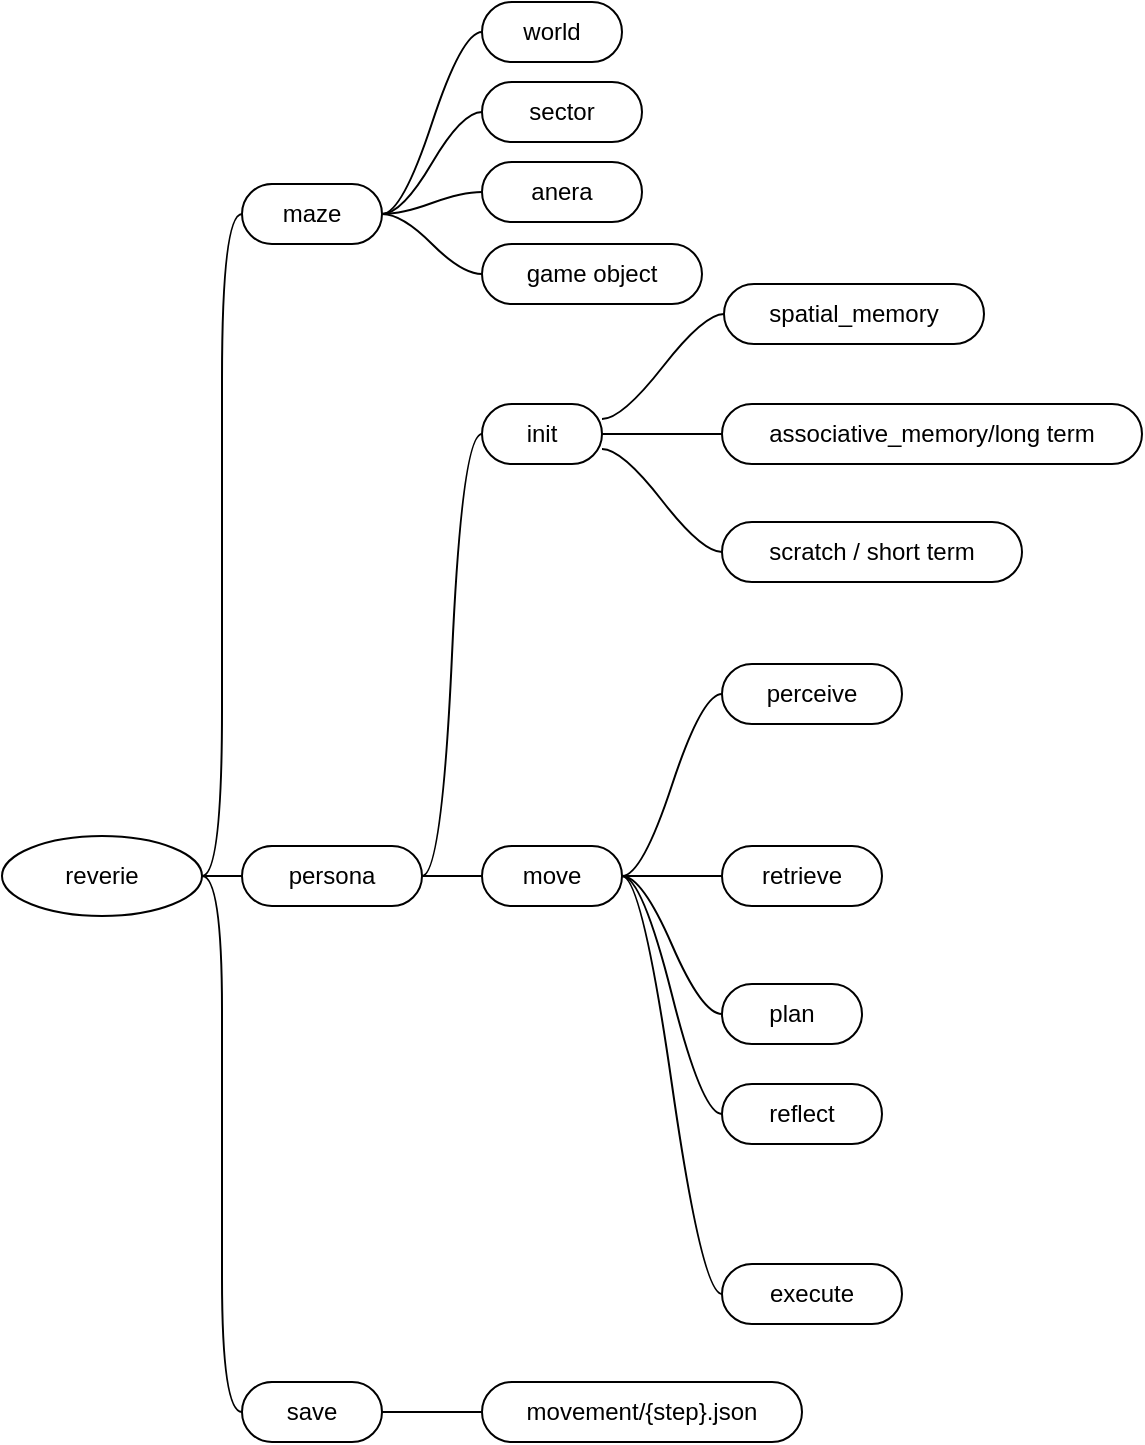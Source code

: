 <mxfile version="24.6.4" type="github" pages="2">
  <diagram name="reverie" id="s_nkpmsKXtiOrl09fuT8">
    <mxGraphModel dx="1412" dy="737" grid="1" gridSize="10" guides="1" tooltips="1" connect="1" arrows="1" fold="1" page="1" pageScale="1" pageWidth="850" pageHeight="1100" math="0" shadow="0">
      <root>
        <mxCell id="0" />
        <mxCell id="1" parent="0" />
        <mxCell id="eG-PNalup7SC8HZ_1Mb5-1" value="reverie" style="ellipse;whiteSpace=wrap;html=1;align=center;newEdgeStyle={&quot;edgeStyle&quot;:&quot;entityRelationEdgeStyle&quot;,&quot;startArrow&quot;:&quot;none&quot;,&quot;endArrow&quot;:&quot;none&quot;,&quot;segment&quot;:10,&quot;curved&quot;:1,&quot;sourcePerimeterSpacing&quot;:0,&quot;targetPerimeterSpacing&quot;:0};treeFolding=1;treeMoving=1;" parent="1" vertex="1">
          <mxGeometry x="37" y="451" width="100" height="40" as="geometry" />
        </mxCell>
        <mxCell id="eG-PNalup7SC8HZ_1Mb5-4" value="maze" style="whiteSpace=wrap;html=1;rounded=1;arcSize=50;align=center;verticalAlign=middle;strokeWidth=1;autosize=1;spacing=4;treeFolding=1;treeMoving=1;newEdgeStyle={&quot;edgeStyle&quot;:&quot;entityRelationEdgeStyle&quot;,&quot;startArrow&quot;:&quot;none&quot;,&quot;endArrow&quot;:&quot;none&quot;,&quot;segment&quot;:10,&quot;curved&quot;:1,&quot;sourcePerimeterSpacing&quot;:0,&quot;targetPerimeterSpacing&quot;:0};" parent="1" vertex="1">
          <mxGeometry x="157" y="125" width="70" height="30" as="geometry" />
        </mxCell>
        <mxCell id="eG-PNalup7SC8HZ_1Mb5-5" value="" style="edgeStyle=entityRelationEdgeStyle;startArrow=none;endArrow=none;segment=10;curved=1;sourcePerimeterSpacing=0;targetPerimeterSpacing=0;rounded=0;exitX=1;exitY=0.5;exitDx=0;exitDy=0;" parent="1" source="eG-PNalup7SC8HZ_1Mb5-1" target="eG-PNalup7SC8HZ_1Mb5-4" edge="1">
          <mxGeometry relative="1" as="geometry">
            <mxPoint x="167" y="408" as="sourcePoint" />
          </mxGeometry>
        </mxCell>
        <mxCell id="eG-PNalup7SC8HZ_1Mb5-6" value="persona" style="whiteSpace=wrap;html=1;rounded=1;arcSize=50;align=center;verticalAlign=middle;strokeWidth=1;autosize=1;spacing=4;treeFolding=1;treeMoving=1;newEdgeStyle={&quot;edgeStyle&quot;:&quot;entityRelationEdgeStyle&quot;,&quot;startArrow&quot;:&quot;none&quot;,&quot;endArrow&quot;:&quot;none&quot;,&quot;segment&quot;:10,&quot;curved&quot;:1,&quot;sourcePerimeterSpacing&quot;:0,&quot;targetPerimeterSpacing&quot;:0};" parent="1" vertex="1">
          <mxGeometry x="157" y="456" width="90" height="30" as="geometry" />
        </mxCell>
        <mxCell id="eG-PNalup7SC8HZ_1Mb5-7" value="" style="edgeStyle=entityRelationEdgeStyle;startArrow=none;endArrow=none;segment=10;curved=1;sourcePerimeterSpacing=0;targetPerimeterSpacing=0;rounded=0;exitX=1;exitY=0.5;exitDx=0;exitDy=0;" parent="1" source="eG-PNalup7SC8HZ_1Mb5-1" target="eG-PNalup7SC8HZ_1Mb5-6" edge="1">
          <mxGeometry relative="1" as="geometry">
            <mxPoint x="127" y="496" as="sourcePoint" />
          </mxGeometry>
        </mxCell>
        <mxCell id="eG-PNalup7SC8HZ_1Mb5-8" value="init" style="whiteSpace=wrap;html=1;rounded=1;arcSize=50;align=center;verticalAlign=middle;strokeWidth=1;autosize=1;spacing=4;treeFolding=1;treeMoving=1;newEdgeStyle={&quot;edgeStyle&quot;:&quot;entityRelationEdgeStyle&quot;,&quot;startArrow&quot;:&quot;none&quot;,&quot;endArrow&quot;:&quot;none&quot;,&quot;segment&quot;:10,&quot;curved&quot;:1,&quot;sourcePerimeterSpacing&quot;:0,&quot;targetPerimeterSpacing&quot;:0};" parent="1" vertex="1">
          <mxGeometry x="277" y="235" width="60" height="30" as="geometry" />
        </mxCell>
        <mxCell id="eG-PNalup7SC8HZ_1Mb5-9" value="" style="edgeStyle=entityRelationEdgeStyle;startArrow=none;endArrow=none;segment=10;curved=1;sourcePerimeterSpacing=0;targetPerimeterSpacing=0;rounded=0;exitX=1;exitY=0.5;exitDx=0;exitDy=0;" parent="1" source="eG-PNalup7SC8HZ_1Mb5-6" target="eG-PNalup7SC8HZ_1Mb5-8" edge="1">
          <mxGeometry relative="1" as="geometry">
            <mxPoint x="307" y="438" as="sourcePoint" />
          </mxGeometry>
        </mxCell>
        <mxCell id="eG-PNalup7SC8HZ_1Mb5-10" value="move" style="whiteSpace=wrap;html=1;rounded=1;arcSize=50;align=center;verticalAlign=middle;strokeWidth=1;autosize=1;spacing=4;treeFolding=1;treeMoving=1;newEdgeStyle={&quot;edgeStyle&quot;:&quot;entityRelationEdgeStyle&quot;,&quot;startArrow&quot;:&quot;none&quot;,&quot;endArrow&quot;:&quot;none&quot;,&quot;segment&quot;:10,&quot;curved&quot;:1,&quot;sourcePerimeterSpacing&quot;:0,&quot;targetPerimeterSpacing&quot;:0};" parent="1" vertex="1">
          <mxGeometry x="277" y="456" width="70" height="30" as="geometry" />
        </mxCell>
        <mxCell id="eG-PNalup7SC8HZ_1Mb5-11" value="" style="edgeStyle=entityRelationEdgeStyle;startArrow=none;endArrow=none;segment=10;curved=1;sourcePerimeterSpacing=0;targetPerimeterSpacing=0;rounded=0;exitX=1;exitY=0.5;exitDx=0;exitDy=0;" parent="1" source="eG-PNalup7SC8HZ_1Mb5-6" target="eG-PNalup7SC8HZ_1Mb5-10" edge="1">
          <mxGeometry relative="1" as="geometry">
            <mxPoint x="377" y="538" as="sourcePoint" />
          </mxGeometry>
        </mxCell>
        <mxCell id="eG-PNalup7SC8HZ_1Mb5-12" value="save" style="whiteSpace=wrap;html=1;rounded=1;arcSize=50;align=center;verticalAlign=middle;strokeWidth=1;autosize=1;spacing=4;treeFolding=1;treeMoving=1;newEdgeStyle={&quot;edgeStyle&quot;:&quot;entityRelationEdgeStyle&quot;,&quot;startArrow&quot;:&quot;none&quot;,&quot;endArrow&quot;:&quot;none&quot;,&quot;segment&quot;:10,&quot;curved&quot;:1,&quot;sourcePerimeterSpacing&quot;:0,&quot;targetPerimeterSpacing&quot;:0};" parent="1" vertex="1">
          <mxGeometry x="157" y="724" width="70" height="30" as="geometry" />
        </mxCell>
        <mxCell id="eG-PNalup7SC8HZ_1Mb5-13" value="" style="edgeStyle=entityRelationEdgeStyle;startArrow=none;endArrow=none;segment=10;curved=1;sourcePerimeterSpacing=0;targetPerimeterSpacing=0;rounded=0;exitX=1;exitY=0.5;exitDx=0;exitDy=0;" parent="1" source="eG-PNalup7SC8HZ_1Mb5-1" target="eG-PNalup7SC8HZ_1Mb5-12" edge="1">
          <mxGeometry relative="1" as="geometry">
            <mxPoint x="257" y="471" as="sourcePoint" />
            <Array as="points">
              <mxPoint x="277" y="496" />
            </Array>
          </mxGeometry>
        </mxCell>
        <mxCell id="eG-PNalup7SC8HZ_1Mb5-14" value="perceive" style="whiteSpace=wrap;html=1;rounded=1;arcSize=50;align=center;verticalAlign=middle;strokeWidth=1;autosize=1;spacing=4;treeFolding=1;treeMoving=1;newEdgeStyle={&quot;edgeStyle&quot;:&quot;entityRelationEdgeStyle&quot;,&quot;startArrow&quot;:&quot;none&quot;,&quot;endArrow&quot;:&quot;none&quot;,&quot;segment&quot;:10,&quot;curved&quot;:1,&quot;sourcePerimeterSpacing&quot;:0,&quot;targetPerimeterSpacing&quot;:0};" parent="1" vertex="1">
          <mxGeometry x="397" y="365" width="90" height="30" as="geometry" />
        </mxCell>
        <mxCell id="eG-PNalup7SC8HZ_1Mb5-15" value="" style="edgeStyle=entityRelationEdgeStyle;startArrow=none;endArrow=none;segment=10;curved=1;sourcePerimeterSpacing=0;targetPerimeterSpacing=0;rounded=0;exitX=1;exitY=0.5;exitDx=0;exitDy=0;" parent="1" source="eG-PNalup7SC8HZ_1Mb5-10" target="eG-PNalup7SC8HZ_1Mb5-14" edge="1">
          <mxGeometry relative="1" as="geometry">
            <mxPoint x="437" y="456" as="sourcePoint" />
          </mxGeometry>
        </mxCell>
        <mxCell id="eG-PNalup7SC8HZ_1Mb5-16" value="retrieve" style="whiteSpace=wrap;html=1;rounded=1;arcSize=50;align=center;verticalAlign=middle;strokeWidth=1;autosize=1;spacing=4;treeFolding=1;treeMoving=1;newEdgeStyle={&quot;edgeStyle&quot;:&quot;entityRelationEdgeStyle&quot;,&quot;startArrow&quot;:&quot;none&quot;,&quot;endArrow&quot;:&quot;none&quot;,&quot;segment&quot;:10,&quot;curved&quot;:1,&quot;sourcePerimeterSpacing&quot;:0,&quot;targetPerimeterSpacing&quot;:0};" parent="1" vertex="1">
          <mxGeometry x="397" y="456" width="80" height="30" as="geometry" />
        </mxCell>
        <mxCell id="eG-PNalup7SC8HZ_1Mb5-17" value="" style="edgeStyle=entityRelationEdgeStyle;startArrow=none;endArrow=none;segment=10;curved=1;sourcePerimeterSpacing=0;targetPerimeterSpacing=0;rounded=0;exitX=1;exitY=0.5;exitDx=0;exitDy=0;" parent="1" source="eG-PNalup7SC8HZ_1Mb5-10" target="eG-PNalup7SC8HZ_1Mb5-16" edge="1">
          <mxGeometry relative="1" as="geometry">
            <mxPoint x="457" y="488" as="sourcePoint" />
          </mxGeometry>
        </mxCell>
        <mxCell id="eG-PNalup7SC8HZ_1Mb5-18" value="plan" style="whiteSpace=wrap;html=1;rounded=1;arcSize=50;align=center;verticalAlign=middle;strokeWidth=1;autosize=1;spacing=4;treeFolding=1;treeMoving=1;newEdgeStyle={&quot;edgeStyle&quot;:&quot;entityRelationEdgeStyle&quot;,&quot;startArrow&quot;:&quot;none&quot;,&quot;endArrow&quot;:&quot;none&quot;,&quot;segment&quot;:10,&quot;curved&quot;:1,&quot;sourcePerimeterSpacing&quot;:0,&quot;targetPerimeterSpacing&quot;:0};" parent="1" vertex="1">
          <mxGeometry x="397" y="525" width="70" height="30" as="geometry" />
        </mxCell>
        <mxCell id="eG-PNalup7SC8HZ_1Mb5-19" value="" style="edgeStyle=entityRelationEdgeStyle;startArrow=none;endArrow=none;segment=10;curved=1;sourcePerimeterSpacing=0;targetPerimeterSpacing=0;rounded=0;exitX=1;exitY=0.5;exitDx=0;exitDy=0;" parent="1" source="eG-PNalup7SC8HZ_1Mb5-10" target="eG-PNalup7SC8HZ_1Mb5-18" edge="1">
          <mxGeometry relative="1" as="geometry">
            <mxPoint x="417" y="528" as="sourcePoint" />
          </mxGeometry>
        </mxCell>
        <mxCell id="eG-PNalup7SC8HZ_1Mb5-20" value="execute" style="whiteSpace=wrap;html=1;rounded=1;arcSize=50;align=center;verticalAlign=middle;strokeWidth=1;autosize=1;spacing=4;treeFolding=1;treeMoving=1;newEdgeStyle={&quot;edgeStyle&quot;:&quot;entityRelationEdgeStyle&quot;,&quot;startArrow&quot;:&quot;none&quot;,&quot;endArrow&quot;:&quot;none&quot;,&quot;segment&quot;:10,&quot;curved&quot;:1,&quot;sourcePerimeterSpacing&quot;:0,&quot;targetPerimeterSpacing&quot;:0};" parent="1" vertex="1">
          <mxGeometry x="397" y="665" width="90" height="30" as="geometry" />
        </mxCell>
        <mxCell id="eG-PNalup7SC8HZ_1Mb5-21" value="" style="edgeStyle=entityRelationEdgeStyle;startArrow=none;endArrow=none;segment=10;curved=1;sourcePerimeterSpacing=0;targetPerimeterSpacing=0;rounded=0;exitX=1;exitY=0.5;exitDx=0;exitDy=0;" parent="1" source="eG-PNalup7SC8HZ_1Mb5-10" target="eG-PNalup7SC8HZ_1Mb5-20" edge="1">
          <mxGeometry relative="1" as="geometry">
            <mxPoint x="402" y="588" as="sourcePoint" />
          </mxGeometry>
        </mxCell>
        <mxCell id="eG-PNalup7SC8HZ_1Mb5-22" value="reflect" style="whiteSpace=wrap;html=1;rounded=1;arcSize=50;align=center;verticalAlign=middle;strokeWidth=1;autosize=1;spacing=4;treeFolding=1;treeMoving=1;newEdgeStyle={&quot;edgeStyle&quot;:&quot;entityRelationEdgeStyle&quot;,&quot;startArrow&quot;:&quot;none&quot;,&quot;endArrow&quot;:&quot;none&quot;,&quot;segment&quot;:10,&quot;curved&quot;:1,&quot;sourcePerimeterSpacing&quot;:0,&quot;targetPerimeterSpacing&quot;:0};" parent="1" vertex="1">
          <mxGeometry x="397" y="575" width="80" height="30" as="geometry" />
        </mxCell>
        <mxCell id="eG-PNalup7SC8HZ_1Mb5-23" value="" style="edgeStyle=entityRelationEdgeStyle;startArrow=none;endArrow=none;segment=10;curved=1;sourcePerimeterSpacing=0;targetPerimeterSpacing=0;rounded=0;" parent="1" source="eG-PNalup7SC8HZ_1Mb5-10" target="eG-PNalup7SC8HZ_1Mb5-22" edge="1">
          <mxGeometry relative="1" as="geometry">
            <mxPoint x="422" y="568" as="sourcePoint" />
          </mxGeometry>
        </mxCell>
        <mxCell id="eG-PNalup7SC8HZ_1Mb5-25" value="spatial_memory" style="whiteSpace=wrap;html=1;rounded=1;arcSize=50;align=center;verticalAlign=middle;strokeWidth=1;autosize=1;spacing=4;treeFolding=1;treeMoving=1;newEdgeStyle={&quot;edgeStyle&quot;:&quot;entityRelationEdgeStyle&quot;,&quot;startArrow&quot;:&quot;none&quot;,&quot;endArrow&quot;:&quot;none&quot;,&quot;segment&quot;:10,&quot;curved&quot;:1,&quot;sourcePerimeterSpacing&quot;:0,&quot;targetPerimeterSpacing&quot;:0};" parent="1" vertex="1">
          <mxGeometry x="398" y="175" width="130" height="30" as="geometry" />
        </mxCell>
        <mxCell id="eG-PNalup7SC8HZ_1Mb5-26" value="" style="edgeStyle=entityRelationEdgeStyle;startArrow=none;endArrow=none;segment=10;curved=1;sourcePerimeterSpacing=0;targetPerimeterSpacing=0;rounded=0;exitX=1;exitY=0.25;exitDx=0;exitDy=0;" parent="1" source="eG-PNalup7SC8HZ_1Mb5-8" target="eG-PNalup7SC8HZ_1Mb5-25" edge="1">
          <mxGeometry relative="1" as="geometry">
            <mxPoint x="367" y="216" as="sourcePoint" />
          </mxGeometry>
        </mxCell>
        <mxCell id="eG-PNalup7SC8HZ_1Mb5-27" value="associative_memory/long term" style="whiteSpace=wrap;html=1;rounded=1;arcSize=50;align=center;verticalAlign=middle;strokeWidth=1;autosize=1;spacing=4;treeFolding=1;treeMoving=1;newEdgeStyle={&quot;edgeStyle&quot;:&quot;entityRelationEdgeStyle&quot;,&quot;startArrow&quot;:&quot;none&quot;,&quot;endArrow&quot;:&quot;none&quot;,&quot;segment&quot;:10,&quot;curved&quot;:1,&quot;sourcePerimeterSpacing&quot;:0,&quot;targetPerimeterSpacing&quot;:0};" parent="1" vertex="1">
          <mxGeometry x="397" y="235" width="210" height="30" as="geometry" />
        </mxCell>
        <mxCell id="eG-PNalup7SC8HZ_1Mb5-28" value="" style="edgeStyle=entityRelationEdgeStyle;startArrow=none;endArrow=none;segment=10;curved=1;sourcePerimeterSpacing=0;targetPerimeterSpacing=0;rounded=0;exitX=1;exitY=0.5;exitDx=0;exitDy=0;" parent="1" source="eG-PNalup7SC8HZ_1Mb5-8" target="eG-PNalup7SC8HZ_1Mb5-27" edge="1">
          <mxGeometry relative="1" as="geometry">
            <mxPoint x="367" y="256" as="sourcePoint" />
          </mxGeometry>
        </mxCell>
        <mxCell id="eG-PNalup7SC8HZ_1Mb5-29" value="scratch / short term" style="whiteSpace=wrap;html=1;rounded=1;arcSize=50;align=center;verticalAlign=middle;strokeWidth=1;autosize=1;spacing=4;treeFolding=1;treeMoving=1;newEdgeStyle={&quot;edgeStyle&quot;:&quot;entityRelationEdgeStyle&quot;,&quot;startArrow&quot;:&quot;none&quot;,&quot;endArrow&quot;:&quot;none&quot;,&quot;segment&quot;:10,&quot;curved&quot;:1,&quot;sourcePerimeterSpacing&quot;:0,&quot;targetPerimeterSpacing&quot;:0};direction=south;" parent="1" vertex="1">
          <mxGeometry x="397" y="294" width="150" height="30" as="geometry" />
        </mxCell>
        <mxCell id="eG-PNalup7SC8HZ_1Mb5-30" value="" style="edgeStyle=entityRelationEdgeStyle;startArrow=none;endArrow=none;segment=10;curved=1;sourcePerimeterSpacing=0;targetPerimeterSpacing=0;rounded=0;exitX=1;exitY=0.75;exitDx=0;exitDy=0;" parent="1" source="eG-PNalup7SC8HZ_1Mb5-8" target="eG-PNalup7SC8HZ_1Mb5-29" edge="1">
          <mxGeometry relative="1" as="geometry">
            <mxPoint x="367" y="326" as="sourcePoint" />
          </mxGeometry>
        </mxCell>
        <mxCell id="eG-PNalup7SC8HZ_1Mb5-31" value="movement/{step}.json" style="whiteSpace=wrap;html=1;rounded=1;arcSize=50;align=center;verticalAlign=middle;strokeWidth=1;autosize=1;spacing=4;treeFolding=1;treeMoving=1;newEdgeStyle={&quot;edgeStyle&quot;:&quot;entityRelationEdgeStyle&quot;,&quot;startArrow&quot;:&quot;none&quot;,&quot;endArrow&quot;:&quot;none&quot;,&quot;segment&quot;:10,&quot;curved&quot;:1,&quot;sourcePerimeterSpacing&quot;:0,&quot;targetPerimeterSpacing&quot;:0};" parent="1" vertex="1">
          <mxGeometry x="277" y="724" width="160" height="30" as="geometry" />
        </mxCell>
        <mxCell id="eG-PNalup7SC8HZ_1Mb5-32" value="" style="edgeStyle=entityRelationEdgeStyle;startArrow=none;endArrow=none;segment=10;curved=1;sourcePerimeterSpacing=0;targetPerimeterSpacing=0;rounded=0;" parent="1" source="eG-PNalup7SC8HZ_1Mb5-12" target="eG-PNalup7SC8HZ_1Mb5-31" edge="1">
          <mxGeometry relative="1" as="geometry">
            <mxPoint x="387" y="814" as="sourcePoint" />
          </mxGeometry>
        </mxCell>
        <mxCell id="6KZwudIiFf4MXk8fLe2F-1" value="world" style="whiteSpace=wrap;html=1;rounded=1;arcSize=50;align=center;verticalAlign=middle;strokeWidth=1;autosize=1;spacing=4;treeFolding=1;treeMoving=1;newEdgeStyle={&quot;edgeStyle&quot;:&quot;entityRelationEdgeStyle&quot;,&quot;startArrow&quot;:&quot;none&quot;,&quot;endArrow&quot;:&quot;none&quot;,&quot;segment&quot;:10,&quot;curved&quot;:1,&quot;sourcePerimeterSpacing&quot;:0,&quot;targetPerimeterSpacing&quot;:0};" vertex="1" parent="1">
          <mxGeometry x="277" y="34" width="70" height="30" as="geometry" />
        </mxCell>
        <mxCell id="6KZwudIiFf4MXk8fLe2F-2" value="" style="edgeStyle=entityRelationEdgeStyle;startArrow=none;endArrow=none;segment=10;curved=1;sourcePerimeterSpacing=0;targetPerimeterSpacing=0;rounded=0;" edge="1" target="6KZwudIiFf4MXk8fLe2F-1" parent="1" source="eG-PNalup7SC8HZ_1Mb5-4">
          <mxGeometry relative="1" as="geometry">
            <mxPoint x="287" y="106" as="sourcePoint" />
          </mxGeometry>
        </mxCell>
        <mxCell id="6KZwudIiFf4MXk8fLe2F-4" value="sector" style="whiteSpace=wrap;html=1;rounded=1;arcSize=50;align=center;verticalAlign=middle;strokeWidth=1;autosize=1;spacing=4;treeFolding=1;treeMoving=1;newEdgeStyle={&quot;edgeStyle&quot;:&quot;entityRelationEdgeStyle&quot;,&quot;startArrow&quot;:&quot;none&quot;,&quot;endArrow&quot;:&quot;none&quot;,&quot;segment&quot;:10,&quot;curved&quot;:1,&quot;sourcePerimeterSpacing&quot;:0,&quot;targetPerimeterSpacing&quot;:0};" vertex="1" parent="1">
          <mxGeometry x="277" y="74" width="80" height="30" as="geometry" />
        </mxCell>
        <mxCell id="6KZwudIiFf4MXk8fLe2F-5" value="" style="edgeStyle=entityRelationEdgeStyle;startArrow=none;endArrow=none;segment=10;curved=1;sourcePerimeterSpacing=0;targetPerimeterSpacing=0;rounded=0;exitX=1;exitY=0.5;exitDx=0;exitDy=0;" edge="1" target="6KZwudIiFf4MXk8fLe2F-4" parent="1" source="eG-PNalup7SC8HZ_1Mb5-4">
          <mxGeometry relative="1" as="geometry">
            <mxPoint x="262" y="136" as="sourcePoint" />
          </mxGeometry>
        </mxCell>
        <mxCell id="6KZwudIiFf4MXk8fLe2F-6" value="anera" style="whiteSpace=wrap;html=1;rounded=1;arcSize=50;align=center;verticalAlign=middle;strokeWidth=1;autosize=1;spacing=4;treeFolding=1;treeMoving=1;newEdgeStyle={&quot;edgeStyle&quot;:&quot;entityRelationEdgeStyle&quot;,&quot;startArrow&quot;:&quot;none&quot;,&quot;endArrow&quot;:&quot;none&quot;,&quot;segment&quot;:10,&quot;curved&quot;:1,&quot;sourcePerimeterSpacing&quot;:0,&quot;targetPerimeterSpacing&quot;:0};" vertex="1" parent="1">
          <mxGeometry x="277" y="114" width="80" height="30" as="geometry" />
        </mxCell>
        <mxCell id="6KZwudIiFf4MXk8fLe2F-7" value="" style="edgeStyle=entityRelationEdgeStyle;startArrow=none;endArrow=none;segment=10;curved=1;sourcePerimeterSpacing=0;targetPerimeterSpacing=0;rounded=0;exitX=1;exitY=0.5;exitDx=0;exitDy=0;" edge="1" target="6KZwudIiFf4MXk8fLe2F-6" parent="1" source="eG-PNalup7SC8HZ_1Mb5-4">
          <mxGeometry relative="1" as="geometry">
            <mxPoint x="268" y="167" as="sourcePoint" />
          </mxGeometry>
        </mxCell>
        <mxCell id="6KZwudIiFf4MXk8fLe2F-8" value="game object" style="whiteSpace=wrap;html=1;rounded=1;arcSize=50;align=center;verticalAlign=middle;strokeWidth=1;autosize=1;spacing=4;treeFolding=1;treeMoving=1;newEdgeStyle={&quot;edgeStyle&quot;:&quot;entityRelationEdgeStyle&quot;,&quot;startArrow&quot;:&quot;none&quot;,&quot;endArrow&quot;:&quot;none&quot;,&quot;segment&quot;:10,&quot;curved&quot;:1,&quot;sourcePerimeterSpacing&quot;:0,&quot;targetPerimeterSpacing&quot;:0};" vertex="1" parent="1">
          <mxGeometry x="277" y="155" width="110" height="30" as="geometry" />
        </mxCell>
        <mxCell id="6KZwudIiFf4MXk8fLe2F-9" value="" style="edgeStyle=entityRelationEdgeStyle;startArrow=none;endArrow=none;segment=10;curved=1;sourcePerimeterSpacing=0;targetPerimeterSpacing=0;rounded=0;exitX=1;exitY=0.5;exitDx=0;exitDy=0;" edge="1" target="6KZwudIiFf4MXk8fLe2F-8" parent="1" source="eG-PNalup7SC8HZ_1Mb5-4">
          <mxGeometry relative="1" as="geometry">
            <mxPoint x="262" y="197" as="sourcePoint" />
          </mxGeometry>
        </mxCell>
      </root>
    </mxGraphModel>
  </diagram>
  <diagram id="cUfliv01kf6vy-UyrQmn" name="display">
    <mxGraphModel dx="1177" dy="614" grid="1" gridSize="10" guides="1" tooltips="1" connect="1" arrows="1" fold="1" page="1" pageScale="1" pageWidth="850" pageHeight="1100" math="0" shadow="0">
      <root>
        <mxCell id="0" />
        <mxCell id="1" parent="0" />
        <mxCell id="3kVxHAPwqvVrCm8ggJUC-1" value="Phaser.js :&lt;span style=&quot;font-family: &amp;quot;DM Sans&amp;quot;, -apple-system, BlinkMacSystemFont, &amp;quot;Segoe UI&amp;quot;, Roboto, &amp;quot;Helvetica Neue&amp;quot;, Arial, &amp;quot;Noto Sans&amp;quot;, sans-serif, &amp;quot;Apple Color Emoji&amp;quot;, &amp;quot;Segoe UI Emoji&amp;quot;, &amp;quot;Segoe UI Symbol&amp;quot;, &amp;quot;Noto Color Emoji&amp;quot;; background-color: rgb(255, 255, 255);&quot;&gt;&lt;font style=&quot;font-size: 11px;&quot;&gt;是一个快速、免费且开源的 2D 游戏框架，用于在 HTML5 Canvas 和 WebGL 中创建游戏。&lt;/font&gt;&lt;/span&gt;" style="text;html=1;whiteSpace=wrap;overflow=hidden;rounded=0;fillColor=#fff2cc;strokeColor=#d6b656;fontColor=default;" vertex="1" parent="1">
          <mxGeometry x="150" y="110" width="510" height="30" as="geometry" />
        </mxCell>
        <mxCell id="3kVxHAPwqvVrCm8ggJUC-2" value="&lt;pre style=&quot;box-sizing: border-box; font-family: var(--fontStack-monospace, ui-monospace, SFMono-Regular, SF Mono, Menlo, Consolas, Liberation Mono, monospace); font-size: 13.6px; margin-top: 0px; margin-bottom: 0px; overflow-wrap: normal; padding: var(--base-size-16); overflow: auto; line-height: 1.45; color: rgb(31, 35, 40); background-color: rgb(246, 248, 250); border-radius: 6px; text-align: start;&quot; class=&quot;notranslate&quot;&gt;&lt;code style=&quot;box-sizing: border-box; font-family: var(--fontStack-monospace, ui-monospace, SFMono-Regular, SF Mono, Menlo, Consolas, Liberation Mono, monospace); font-size: 13.6px; padding: 0px; margin: 0px; background: transparent; border-radius: 6px; word-break: normal; border: 0px; display: inline; overflow: visible; line-height: inherit; overflow-wrap: normal;&quot;&gt;python manage.py runserver&lt;/code&gt;&lt;/pre&gt;" style="rounded=0;whiteSpace=wrap;html=1;" vertex="1" parent="1">
          <mxGeometry x="120" y="200" width="230" height="30" as="geometry" />
        </mxCell>
        <mxCell id="3kVxHAPwqvVrCm8ggJUC-3" value="demo&lt;div&gt;compressed_storage&lt;/div&gt;&lt;div&gt;templates/demo/demo.html&lt;/div&gt;&lt;div&gt;templates/demo/main_script.html&lt;br&gt;&lt;/div&gt;" style="rounded=0;whiteSpace=wrap;html=1;align=left;" vertex="1" parent="1">
          <mxGeometry x="60" y="270" width="200" height="60" as="geometry" />
        </mxCell>
        <mxCell id="3kVxHAPwqvVrCm8ggJUC-6" value="replay/process/update&lt;br&gt;&lt;div&gt;compressed_storage&lt;/div&gt;&lt;div&gt;templates/home/home.html&lt;/div&gt;&lt;div&gt;templates/home/main_script.html&lt;/div&gt;" style="rounded=0;whiteSpace=wrap;html=1;align=left;" vertex="1" parent="1">
          <mxGeometry x="120" y="400" width="200" height="60" as="geometry" />
        </mxCell>
      </root>
    </mxGraphModel>
  </diagram>
</mxfile>
